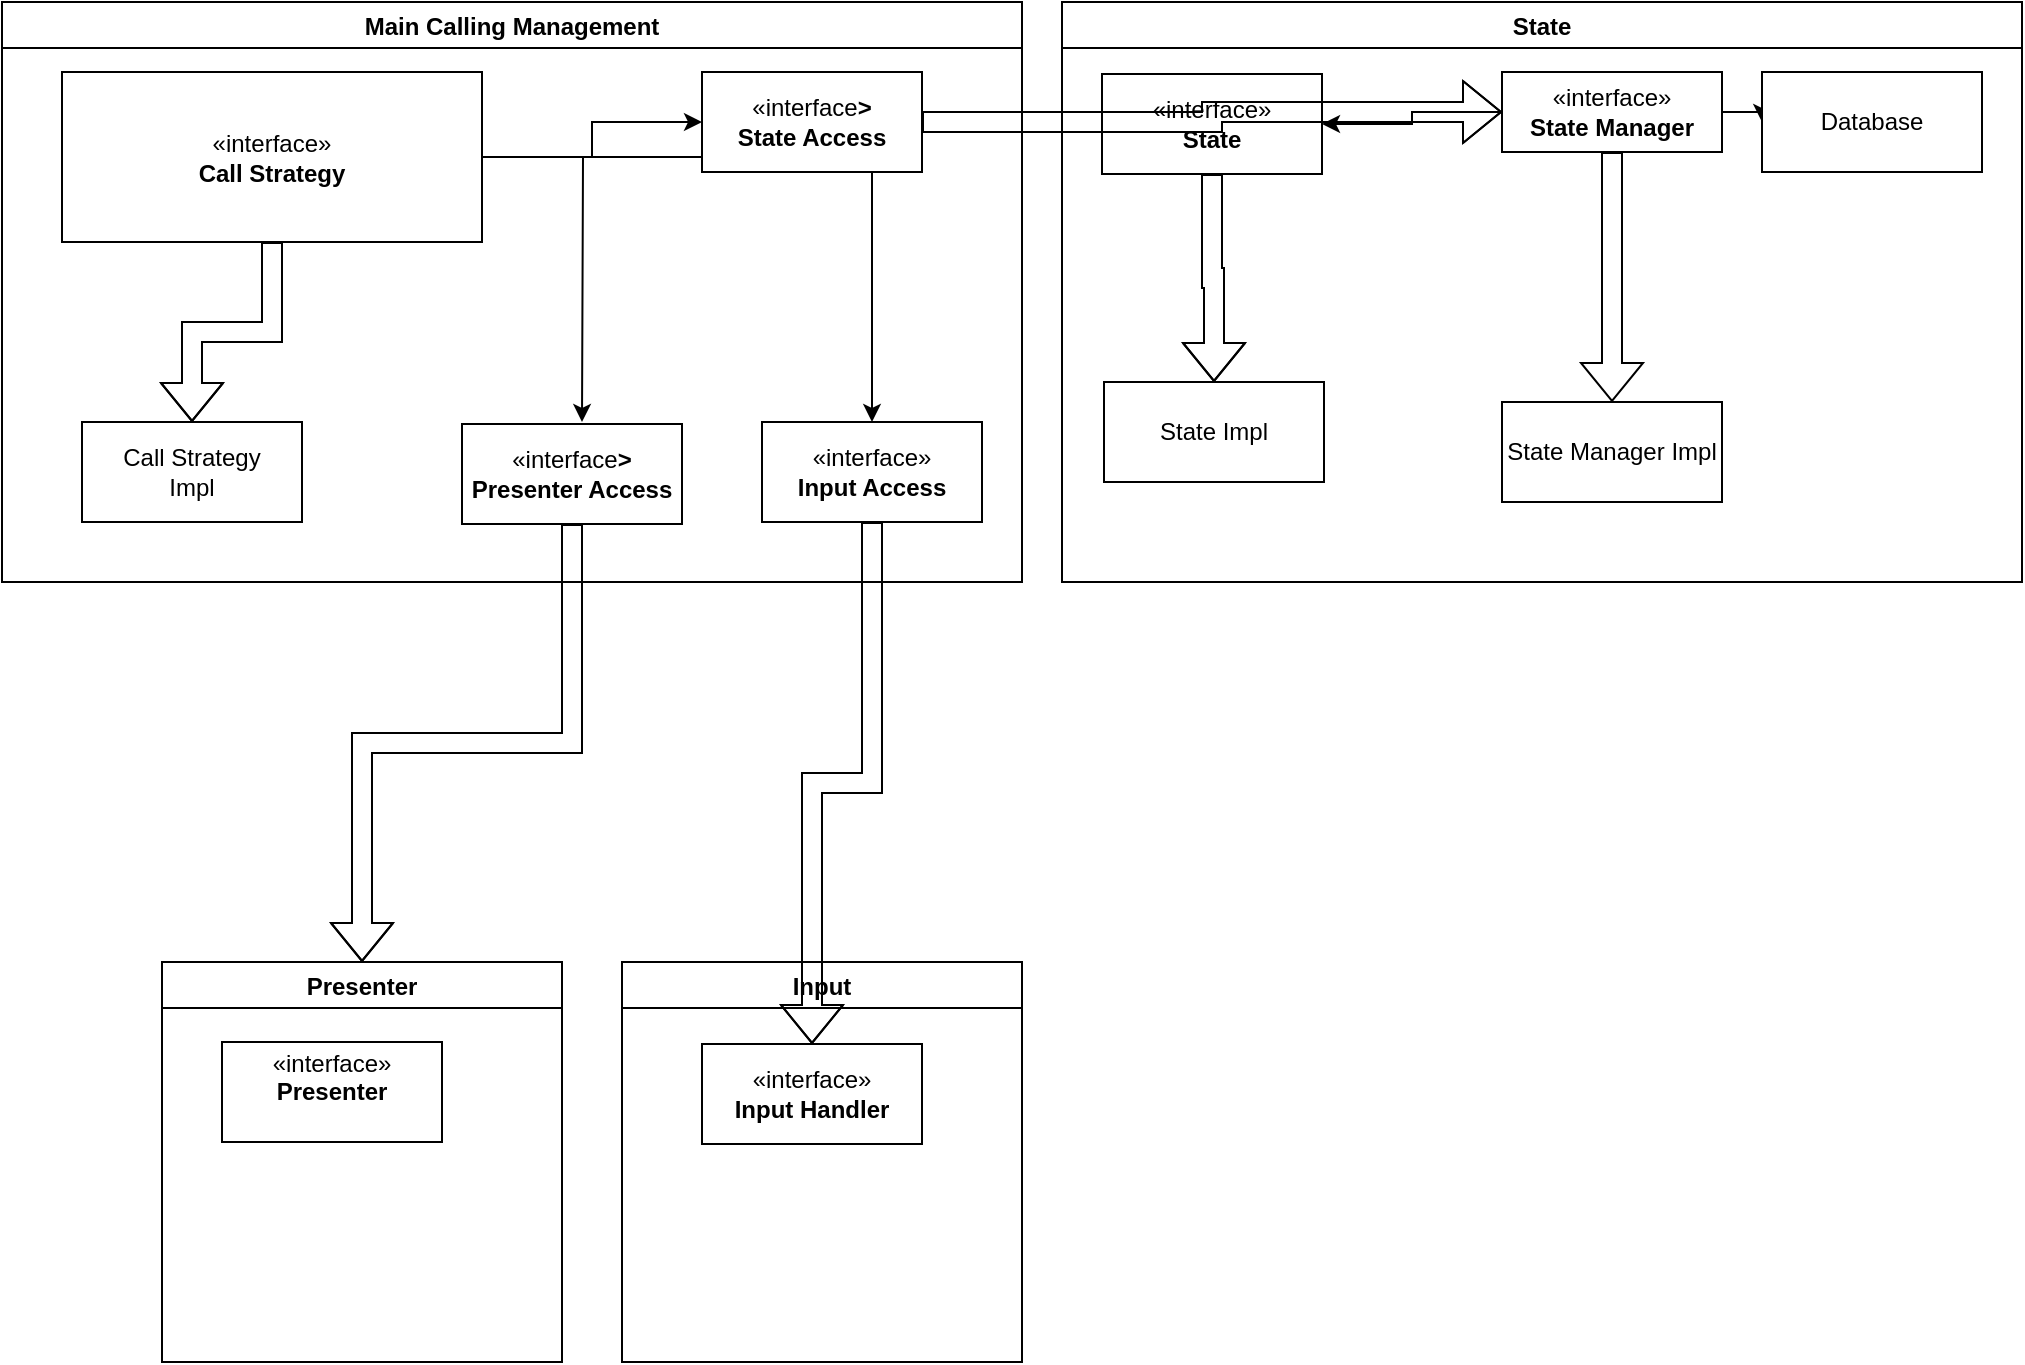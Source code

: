 <mxfile version="24.7.6">
  <diagram name="Page-1" id="tzbsYW9UCMJvGbDcSOl4">
    <mxGraphModel dx="1687" dy="821" grid="1" gridSize="10" guides="1" tooltips="1" connect="1" arrows="1" fold="1" page="1" pageScale="1" pageWidth="3300" pageHeight="4681" math="0" shadow="0">
      <root>
        <mxCell id="0" />
        <mxCell id="1" parent="0" />
        <mxCell id="_MBjRLvO4ldjzD8hgFdt-3" value="State" style="swimlane;" vertex="1" parent="1">
          <mxGeometry x="540" y="30" width="480" height="290" as="geometry" />
        </mxCell>
        <mxCell id="_MBjRLvO4ldjzD8hgFdt-9" style="edgeStyle=orthogonalEdgeStyle;rounded=0;orthogonalLoop=1;jettySize=auto;html=1;entryX=0.5;entryY=0;entryDx=0;entryDy=0;shape=flexArrow;" edge="1" parent="_MBjRLvO4ldjzD8hgFdt-3" source="_MBjRLvO4ldjzD8hgFdt-2" target="_MBjRLvO4ldjzD8hgFdt-8">
          <mxGeometry relative="1" as="geometry" />
        </mxCell>
        <mxCell id="_MBjRLvO4ldjzD8hgFdt-13" style="edgeStyle=orthogonalEdgeStyle;rounded=0;orthogonalLoop=1;jettySize=auto;html=1;" edge="1" parent="_MBjRLvO4ldjzD8hgFdt-3" source="_MBjRLvO4ldjzD8hgFdt-2" target="_MBjRLvO4ldjzD8hgFdt-11">
          <mxGeometry relative="1" as="geometry" />
        </mxCell>
        <mxCell id="_MBjRLvO4ldjzD8hgFdt-26" style="edgeStyle=orthogonalEdgeStyle;rounded=0;orthogonalLoop=1;jettySize=auto;html=1;entryX=1;entryY=0.5;entryDx=0;entryDy=0;" edge="1" parent="_MBjRLvO4ldjzD8hgFdt-3" source="_MBjRLvO4ldjzD8hgFdt-2" target="_MBjRLvO4ldjzD8hgFdt-17">
          <mxGeometry relative="1" as="geometry" />
        </mxCell>
        <mxCell id="_MBjRLvO4ldjzD8hgFdt-2" value="«interface»&lt;br&gt;&lt;div&gt;&lt;b&gt;State Manager&lt;br&gt;&lt;/b&gt;&lt;/div&gt;" style="html=1;whiteSpace=wrap;" vertex="1" parent="_MBjRLvO4ldjzD8hgFdt-3">
          <mxGeometry x="220" y="35" width="110" height="40" as="geometry" />
        </mxCell>
        <mxCell id="_MBjRLvO4ldjzD8hgFdt-8" value="State Manager Impl" style="html=1;whiteSpace=wrap;" vertex="1" parent="_MBjRLvO4ldjzD8hgFdt-3">
          <mxGeometry x="220" y="200" width="110" height="50" as="geometry" />
        </mxCell>
        <mxCell id="_MBjRLvO4ldjzD8hgFdt-11" value="Database" style="html=1;whiteSpace=wrap;" vertex="1" parent="_MBjRLvO4ldjzD8hgFdt-3">
          <mxGeometry x="350" y="35" width="110" height="50" as="geometry" />
        </mxCell>
        <mxCell id="_MBjRLvO4ldjzD8hgFdt-19" style="edgeStyle=orthogonalEdgeStyle;rounded=0;orthogonalLoop=1;jettySize=auto;html=1;entryX=0.5;entryY=0;entryDx=0;entryDy=0;shape=flexArrow;" edge="1" parent="_MBjRLvO4ldjzD8hgFdt-3" source="_MBjRLvO4ldjzD8hgFdt-17" target="_MBjRLvO4ldjzD8hgFdt-18">
          <mxGeometry relative="1" as="geometry" />
        </mxCell>
        <mxCell id="_MBjRLvO4ldjzD8hgFdt-17" value="&lt;div&gt;«interface»&lt;/div&gt;&lt;div&gt;&lt;b&gt;State&lt;/b&gt;&lt;br&gt;&lt;/div&gt;" style="html=1;whiteSpace=wrap;" vertex="1" parent="_MBjRLvO4ldjzD8hgFdt-3">
          <mxGeometry x="20" y="36" width="110" height="50" as="geometry" />
        </mxCell>
        <mxCell id="_MBjRLvO4ldjzD8hgFdt-18" value="State Impl" style="html=1;whiteSpace=wrap;" vertex="1" parent="_MBjRLvO4ldjzD8hgFdt-3">
          <mxGeometry x="21" y="190" width="110" height="50" as="geometry" />
        </mxCell>
        <mxCell id="_MBjRLvO4ldjzD8hgFdt-14" value="Presenter" style="swimlane;" vertex="1" parent="1">
          <mxGeometry x="90" y="510" width="200" height="200" as="geometry" />
        </mxCell>
        <mxCell id="_MBjRLvO4ldjzD8hgFdt-30" value="&lt;div&gt;«interface»&lt;/div&gt;&lt;div&gt;&lt;b&gt;Presenter&lt;/b&gt;&lt;/div&gt;&lt;div&gt;&lt;b&gt;&lt;br&gt;&lt;/b&gt;&lt;/div&gt;" style="html=1;whiteSpace=wrap;" vertex="1" parent="_MBjRLvO4ldjzD8hgFdt-14">
          <mxGeometry x="30" y="40" width="110" height="50" as="geometry" />
        </mxCell>
        <mxCell id="_MBjRLvO4ldjzD8hgFdt-16" value="Input" style="swimlane;" vertex="1" parent="1">
          <mxGeometry x="320" y="510" width="200" height="200" as="geometry" />
        </mxCell>
        <mxCell id="_MBjRLvO4ldjzD8hgFdt-37" value="&lt;div&gt;«interface»&lt;/div&gt;&lt;div&gt;&lt;b&gt;Input Handler&lt;/b&gt;&lt;/div&gt;" style="html=1;whiteSpace=wrap;" vertex="1" parent="_MBjRLvO4ldjzD8hgFdt-16">
          <mxGeometry x="40" y="41" width="110" height="50" as="geometry" />
        </mxCell>
        <mxCell id="_MBjRLvO4ldjzD8hgFdt-20" value="Main Calling Management" style="swimlane;" vertex="1" parent="1">
          <mxGeometry x="10" y="30" width="510" height="290" as="geometry" />
        </mxCell>
        <mxCell id="_MBjRLvO4ldjzD8hgFdt-24" style="edgeStyle=orthogonalEdgeStyle;rounded=0;orthogonalLoop=1;jettySize=auto;html=1;entryX=0.5;entryY=0;entryDx=0;entryDy=0;shape=flexArrow;" edge="1" parent="_MBjRLvO4ldjzD8hgFdt-20" source="_MBjRLvO4ldjzD8hgFdt-22" target="_MBjRLvO4ldjzD8hgFdt-23">
          <mxGeometry relative="1" as="geometry" />
        </mxCell>
        <mxCell id="_MBjRLvO4ldjzD8hgFdt-28" style="edgeStyle=orthogonalEdgeStyle;rounded=0;orthogonalLoop=1;jettySize=auto;html=1;" edge="1" parent="_MBjRLvO4ldjzD8hgFdt-20" source="_MBjRLvO4ldjzD8hgFdt-22" target="_MBjRLvO4ldjzD8hgFdt-25">
          <mxGeometry relative="1" as="geometry" />
        </mxCell>
        <mxCell id="_MBjRLvO4ldjzD8hgFdt-32" style="edgeStyle=orthogonalEdgeStyle;rounded=0;orthogonalLoop=1;jettySize=auto;html=1;" edge="1" parent="_MBjRLvO4ldjzD8hgFdt-20" source="_MBjRLvO4ldjzD8hgFdt-22">
          <mxGeometry relative="1" as="geometry">
            <mxPoint x="290" y="210" as="targetPoint" />
          </mxGeometry>
        </mxCell>
        <mxCell id="_MBjRLvO4ldjzD8hgFdt-35" style="edgeStyle=orthogonalEdgeStyle;rounded=0;orthogonalLoop=1;jettySize=auto;html=1;entryX=0.5;entryY=0;entryDx=0;entryDy=0;" edge="1" parent="_MBjRLvO4ldjzD8hgFdt-20" source="_MBjRLvO4ldjzD8hgFdt-22" target="_MBjRLvO4ldjzD8hgFdt-33">
          <mxGeometry relative="1" as="geometry" />
        </mxCell>
        <mxCell id="_MBjRLvO4ldjzD8hgFdt-22" value="&lt;div&gt;«interface»&lt;/div&gt;&lt;div&gt;&lt;b&gt;Call Strategy&lt;/b&gt;&lt;br&gt;&lt;/div&gt;" style="html=1;whiteSpace=wrap;" vertex="1" parent="_MBjRLvO4ldjzD8hgFdt-20">
          <mxGeometry x="30" y="35" width="210" height="85" as="geometry" />
        </mxCell>
        <mxCell id="_MBjRLvO4ldjzD8hgFdt-23" value="&lt;div&gt;Call Strategy&lt;/div&gt;&lt;div&gt;Impl&lt;/div&gt;" style="html=1;whiteSpace=wrap;" vertex="1" parent="_MBjRLvO4ldjzD8hgFdt-20">
          <mxGeometry x="40" y="210" width="110" height="50" as="geometry" />
        </mxCell>
        <mxCell id="_MBjRLvO4ldjzD8hgFdt-25" value="&lt;div&gt;«interface&lt;b&gt;&amp;gt;&lt;/b&gt;&lt;/div&gt;&lt;div&gt;&lt;b&gt;State Access&lt;br&gt;&lt;/b&gt;&lt;/div&gt;" style="html=1;whiteSpace=wrap;" vertex="1" parent="_MBjRLvO4ldjzD8hgFdt-20">
          <mxGeometry x="350" y="35" width="110" height="50" as="geometry" />
        </mxCell>
        <mxCell id="_MBjRLvO4ldjzD8hgFdt-29" value="&lt;div&gt;«interface&lt;b&gt;&amp;gt;&lt;/b&gt;&lt;/div&gt;&lt;div&gt;&lt;b&gt;Presenter Access&lt;br&gt;&lt;/b&gt;&lt;/div&gt;" style="html=1;whiteSpace=wrap;" vertex="1" parent="_MBjRLvO4ldjzD8hgFdt-20">
          <mxGeometry x="230" y="211" width="110" height="50" as="geometry" />
        </mxCell>
        <mxCell id="_MBjRLvO4ldjzD8hgFdt-33" value="«interface»&lt;br&gt;&lt;b&gt;Input Access&lt;/b&gt;" style="html=1;whiteSpace=wrap;" vertex="1" parent="_MBjRLvO4ldjzD8hgFdt-20">
          <mxGeometry x="380" y="210" width="110" height="50" as="geometry" />
        </mxCell>
        <mxCell id="_MBjRLvO4ldjzD8hgFdt-27" style="edgeStyle=orthogonalEdgeStyle;rounded=0;orthogonalLoop=1;jettySize=auto;html=1;shape=flexArrow;" edge="1" parent="1" source="_MBjRLvO4ldjzD8hgFdt-25" target="_MBjRLvO4ldjzD8hgFdt-2">
          <mxGeometry relative="1" as="geometry" />
        </mxCell>
        <mxCell id="_MBjRLvO4ldjzD8hgFdt-31" style="edgeStyle=orthogonalEdgeStyle;rounded=0;orthogonalLoop=1;jettySize=auto;html=1;entryX=0.5;entryY=0;entryDx=0;entryDy=0;shape=flexArrow;" edge="1" parent="1" source="_MBjRLvO4ldjzD8hgFdt-29" target="_MBjRLvO4ldjzD8hgFdt-14">
          <mxGeometry relative="1" as="geometry" />
        </mxCell>
        <mxCell id="_MBjRLvO4ldjzD8hgFdt-38" style="edgeStyle=orthogonalEdgeStyle;rounded=0;orthogonalLoop=1;jettySize=auto;html=1;entryX=0.5;entryY=0;entryDx=0;entryDy=0;shape=flexArrow;" edge="1" parent="1" source="_MBjRLvO4ldjzD8hgFdt-33" target="_MBjRLvO4ldjzD8hgFdt-37">
          <mxGeometry relative="1" as="geometry" />
        </mxCell>
      </root>
    </mxGraphModel>
  </diagram>
</mxfile>
